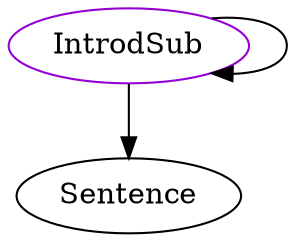 digraph introdsub{
IntrodSub	[shape=oval, color=darkviolet, label="IntrodSub"];
IntrodSub -> Sentence;
IntrodSub -> IntrodSub;
}
